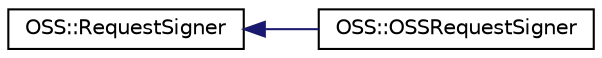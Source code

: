 digraph "类继承关系图"
{
  edge [fontname="Helvetica",fontsize="10",labelfontname="Helvetica",labelfontsize="10"];
  node [fontname="Helvetica",fontsize="10",shape=record];
  rankdir="LR";
  Node1 [label="OSS::RequestSigner",height=0.2,width=0.4,color="black", fillcolor="white", style="filled",URL="$class_o_s_s_1_1_request_signer.html"];
  Node1 -> Node2 [dir="back",color="midnightblue",fontsize="10",style="solid",fontname="Helvetica"];
  Node2 [label="OSS::OSSRequestSigner",height=0.2,width=0.4,color="black", fillcolor="white", style="filled",URL="$class_o_s_s_1_1_o_s_s_request_signer.html"];
}
